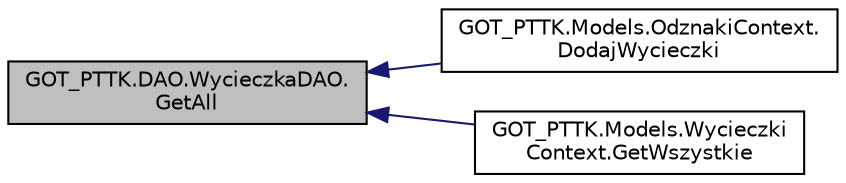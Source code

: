 digraph "GOT_PTTK.DAO.WycieczkaDAO.GetAll"
{
 // INTERACTIVE_SVG=YES
  edge [fontname="Helvetica",fontsize="10",labelfontname="Helvetica",labelfontsize="10"];
  node [fontname="Helvetica",fontsize="10",shape=record];
  rankdir="LR";
  Node14 [label="GOT_PTTK.DAO.WycieczkaDAO.\lGetAll",height=0.2,width=0.4,color="black", fillcolor="grey75", style="filled", fontcolor="black"];
  Node14 -> Node15 [dir="back",color="midnightblue",fontsize="10",style="solid",fontname="Helvetica"];
  Node15 [label="GOT_PTTK.Models.OdznakiContext.\lDodajWycieczki",height=0.2,width=0.4,color="black", fillcolor="white", style="filled",URL="$class_g_o_t___p_t_t_k_1_1_models_1_1_odznaki_context.html#a5ab23122372c624183c871568d65ba09",tooltip="Dodawanie modeli wycieczek do modelu odznaki powiązanych z wycieczkami "];
  Node14 -> Node16 [dir="back",color="midnightblue",fontsize="10",style="solid",fontname="Helvetica"];
  Node16 [label="GOT_PTTK.Models.Wycieczki\lContext.GetWszystkie",height=0.2,width=0.4,color="black", fillcolor="white", style="filled",URL="$class_g_o_t___p_t_t_k_1_1_models_1_1_wycieczki_context.html#a6c24283d1e42db1d67ac2ba904b2180b"];
}
